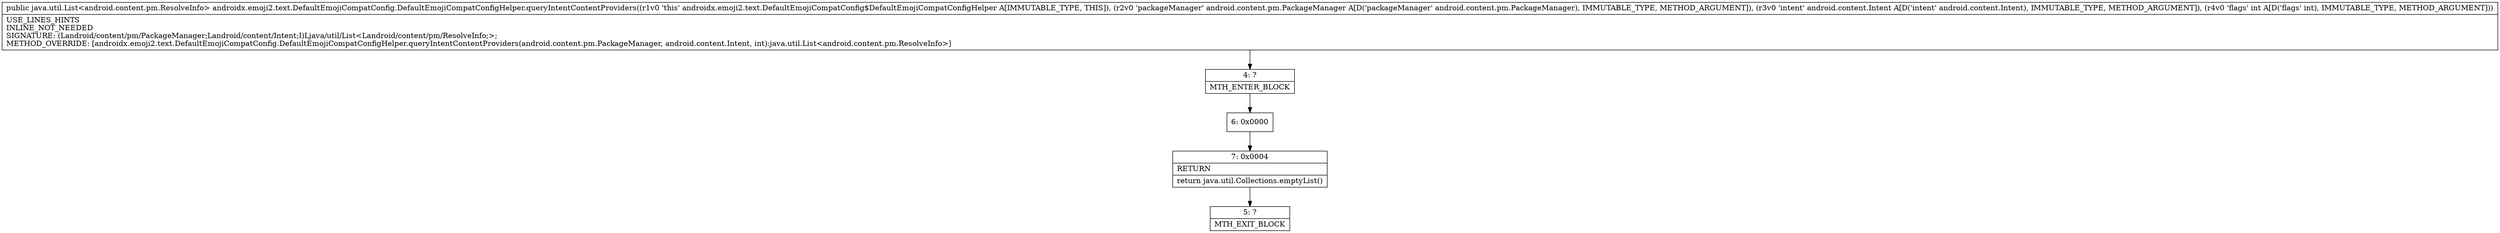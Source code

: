 digraph "CFG forandroidx.emoji2.text.DefaultEmojiCompatConfig.DefaultEmojiCompatConfigHelper.queryIntentContentProviders(Landroid\/content\/pm\/PackageManager;Landroid\/content\/Intent;I)Ljava\/util\/List;" {
Node_4 [shape=record,label="{4\:\ ?|MTH_ENTER_BLOCK\l}"];
Node_6 [shape=record,label="{6\:\ 0x0000}"];
Node_7 [shape=record,label="{7\:\ 0x0004|RETURN\l|return java.util.Collections.emptyList()\l}"];
Node_5 [shape=record,label="{5\:\ ?|MTH_EXIT_BLOCK\l}"];
MethodNode[shape=record,label="{public java.util.List\<android.content.pm.ResolveInfo\> androidx.emoji2.text.DefaultEmojiCompatConfig.DefaultEmojiCompatConfigHelper.queryIntentContentProviders((r1v0 'this' androidx.emoji2.text.DefaultEmojiCompatConfig$DefaultEmojiCompatConfigHelper A[IMMUTABLE_TYPE, THIS]), (r2v0 'packageManager' android.content.pm.PackageManager A[D('packageManager' android.content.pm.PackageManager), IMMUTABLE_TYPE, METHOD_ARGUMENT]), (r3v0 'intent' android.content.Intent A[D('intent' android.content.Intent), IMMUTABLE_TYPE, METHOD_ARGUMENT]), (r4v0 'flags' int A[D('flags' int), IMMUTABLE_TYPE, METHOD_ARGUMENT]))  | USE_LINES_HINTS\lINLINE_NOT_NEEDED\lSIGNATURE: (Landroid\/content\/pm\/PackageManager;Landroid\/content\/Intent;I)Ljava\/util\/List\<Landroid\/content\/pm\/ResolveInfo;\>;\lMETHOD_OVERRIDE: [androidx.emoji2.text.DefaultEmojiCompatConfig.DefaultEmojiCompatConfigHelper.queryIntentContentProviders(android.content.pm.PackageManager, android.content.Intent, int):java.util.List\<android.content.pm.ResolveInfo\>]\l}"];
MethodNode -> Node_4;Node_4 -> Node_6;
Node_6 -> Node_7;
Node_7 -> Node_5;
}

